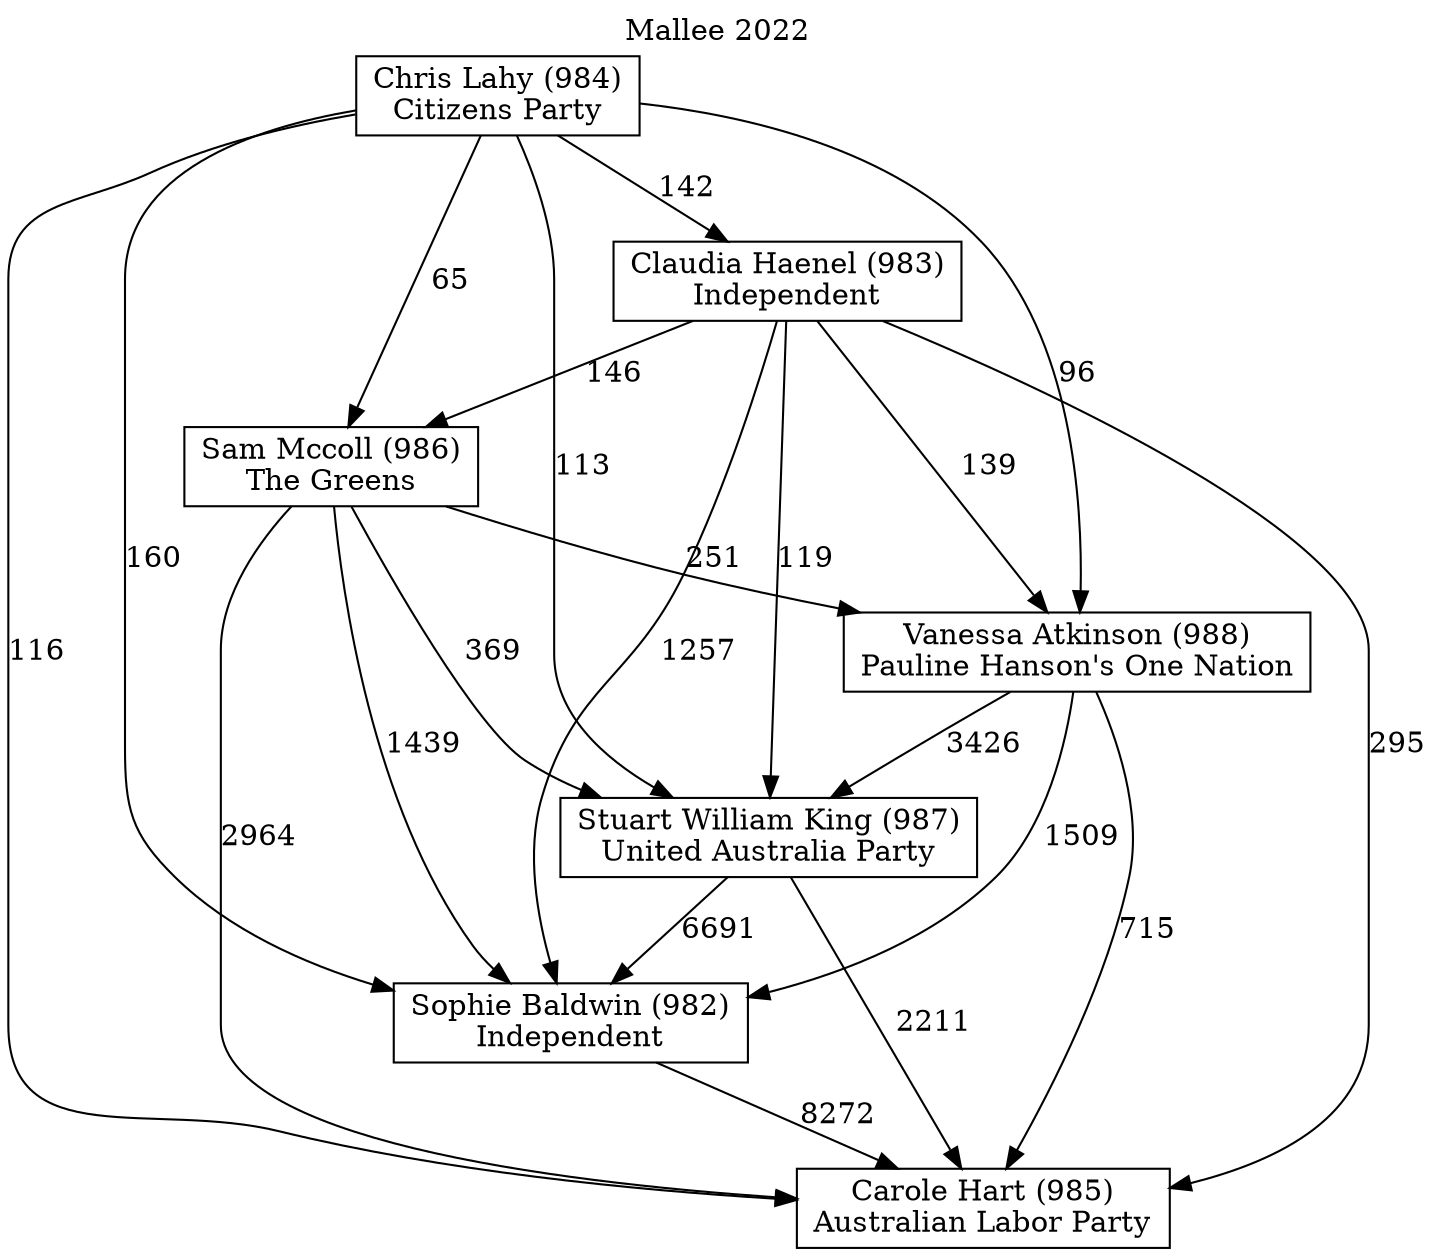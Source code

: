 // House preference flow
digraph "Carole Hart (985)_Mallee_2022" {
	graph [label="Mallee 2022" labelloc=t mclimit=10]
	node [shape=box]
	"Carole Hart (985)" [label="Carole Hart (985)
Australian Labor Party"]
	"Chris Lahy (984)" [label="Chris Lahy (984)
Citizens Party"]
	"Sophie Baldwin (982)" [label="Sophie Baldwin (982)
Independent"]
	"Claudia Haenel (983)" [label="Claudia Haenel (983)
Independent"]
	"Sam Mccoll (986)" [label="Sam Mccoll (986)
The Greens"]
	"Stuart William King (987)" [label="Stuart William King (987)
United Australia Party"]
	"Vanessa Atkinson (988)" [label="Vanessa Atkinson (988)
Pauline Hanson's One Nation"]
	"Stuart William King (987)" -> "Carole Hart (985)" [label=2211]
	"Vanessa Atkinson (988)" -> "Stuart William King (987)" [label=3426]
	"Chris Lahy (984)" -> "Carole Hart (985)" [label=116]
	"Vanessa Atkinson (988)" -> "Sophie Baldwin (982)" [label=1509]
	"Sam Mccoll (986)" -> "Carole Hart (985)" [label=2964]
	"Claudia Haenel (983)" -> "Sam Mccoll (986)" [label=146]
	"Chris Lahy (984)" -> "Vanessa Atkinson (988)" [label=96]
	"Sam Mccoll (986)" -> "Vanessa Atkinson (988)" [label=251]
	"Claudia Haenel (983)" -> "Stuart William King (987)" [label=119]
	"Sophie Baldwin (982)" -> "Carole Hart (985)" [label=8272]
	"Chris Lahy (984)" -> "Stuart William King (987)" [label=113]
	"Claudia Haenel (983)" -> "Carole Hart (985)" [label=295]
	"Chris Lahy (984)" -> "Claudia Haenel (983)" [label=142]
	"Stuart William King (987)" -> "Sophie Baldwin (982)" [label=6691]
	"Sam Mccoll (986)" -> "Stuart William King (987)" [label=369]
	"Vanessa Atkinson (988)" -> "Carole Hart (985)" [label=715]
	"Claudia Haenel (983)" -> "Sophie Baldwin (982)" [label=1257]
	"Chris Lahy (984)" -> "Sophie Baldwin (982)" [label=160]
	"Sam Mccoll (986)" -> "Sophie Baldwin (982)" [label=1439]
	"Chris Lahy (984)" -> "Sam Mccoll (986)" [label=65]
	"Claudia Haenel (983)" -> "Vanessa Atkinson (988)" [label=139]
}
